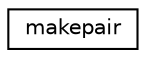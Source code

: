 digraph "Graphical Class Hierarchy"
{
  edge [fontname="Helvetica",fontsize="10",labelfontname="Helvetica",labelfontsize="10"];
  node [fontname="Helvetica",fontsize="10",shape=record];
  rankdir="LR";
  Node1 [label="makepair",height=0.2,width=0.4,color="black", fillcolor="white", style="filled",URL="$classmakepair.html",tooltip="Class Makepair. "];
}
